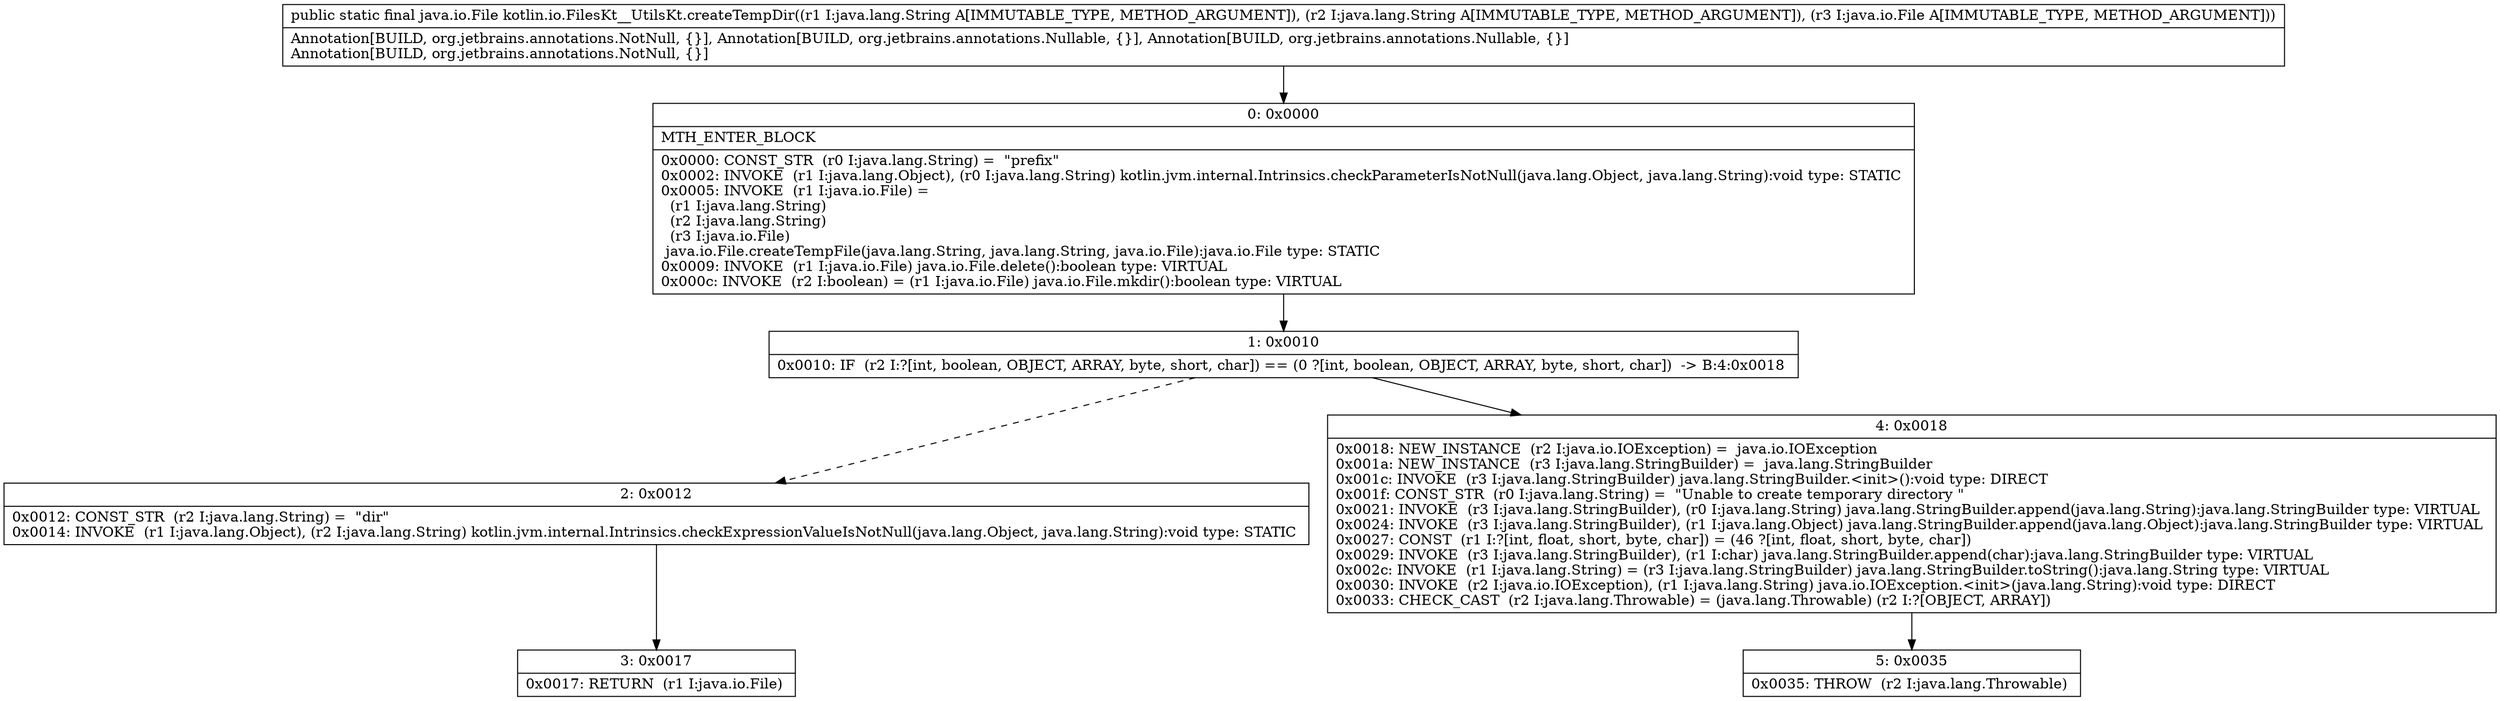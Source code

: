 digraph "CFG forkotlin.io.FilesKt__UtilsKt.createTempDir(Ljava\/lang\/String;Ljava\/lang\/String;Ljava\/io\/File;)Ljava\/io\/File;" {
Node_0 [shape=record,label="{0\:\ 0x0000|MTH_ENTER_BLOCK\l|0x0000: CONST_STR  (r0 I:java.lang.String) =  \"prefix\" \l0x0002: INVOKE  (r1 I:java.lang.Object), (r0 I:java.lang.String) kotlin.jvm.internal.Intrinsics.checkParameterIsNotNull(java.lang.Object, java.lang.String):void type: STATIC \l0x0005: INVOKE  (r1 I:java.io.File) = \l  (r1 I:java.lang.String)\l  (r2 I:java.lang.String)\l  (r3 I:java.io.File)\l java.io.File.createTempFile(java.lang.String, java.lang.String, java.io.File):java.io.File type: STATIC \l0x0009: INVOKE  (r1 I:java.io.File) java.io.File.delete():boolean type: VIRTUAL \l0x000c: INVOKE  (r2 I:boolean) = (r1 I:java.io.File) java.io.File.mkdir():boolean type: VIRTUAL \l}"];
Node_1 [shape=record,label="{1\:\ 0x0010|0x0010: IF  (r2 I:?[int, boolean, OBJECT, ARRAY, byte, short, char]) == (0 ?[int, boolean, OBJECT, ARRAY, byte, short, char])  \-\> B:4:0x0018 \l}"];
Node_2 [shape=record,label="{2\:\ 0x0012|0x0012: CONST_STR  (r2 I:java.lang.String) =  \"dir\" \l0x0014: INVOKE  (r1 I:java.lang.Object), (r2 I:java.lang.String) kotlin.jvm.internal.Intrinsics.checkExpressionValueIsNotNull(java.lang.Object, java.lang.String):void type: STATIC \l}"];
Node_3 [shape=record,label="{3\:\ 0x0017|0x0017: RETURN  (r1 I:java.io.File) \l}"];
Node_4 [shape=record,label="{4\:\ 0x0018|0x0018: NEW_INSTANCE  (r2 I:java.io.IOException) =  java.io.IOException \l0x001a: NEW_INSTANCE  (r3 I:java.lang.StringBuilder) =  java.lang.StringBuilder \l0x001c: INVOKE  (r3 I:java.lang.StringBuilder) java.lang.StringBuilder.\<init\>():void type: DIRECT \l0x001f: CONST_STR  (r0 I:java.lang.String) =  \"Unable to create temporary directory \" \l0x0021: INVOKE  (r3 I:java.lang.StringBuilder), (r0 I:java.lang.String) java.lang.StringBuilder.append(java.lang.String):java.lang.StringBuilder type: VIRTUAL \l0x0024: INVOKE  (r3 I:java.lang.StringBuilder), (r1 I:java.lang.Object) java.lang.StringBuilder.append(java.lang.Object):java.lang.StringBuilder type: VIRTUAL \l0x0027: CONST  (r1 I:?[int, float, short, byte, char]) = (46 ?[int, float, short, byte, char]) \l0x0029: INVOKE  (r3 I:java.lang.StringBuilder), (r1 I:char) java.lang.StringBuilder.append(char):java.lang.StringBuilder type: VIRTUAL \l0x002c: INVOKE  (r1 I:java.lang.String) = (r3 I:java.lang.StringBuilder) java.lang.StringBuilder.toString():java.lang.String type: VIRTUAL \l0x0030: INVOKE  (r2 I:java.io.IOException), (r1 I:java.lang.String) java.io.IOException.\<init\>(java.lang.String):void type: DIRECT \l0x0033: CHECK_CAST  (r2 I:java.lang.Throwable) = (java.lang.Throwable) (r2 I:?[OBJECT, ARRAY]) \l}"];
Node_5 [shape=record,label="{5\:\ 0x0035|0x0035: THROW  (r2 I:java.lang.Throwable) \l}"];
MethodNode[shape=record,label="{public static final java.io.File kotlin.io.FilesKt__UtilsKt.createTempDir((r1 I:java.lang.String A[IMMUTABLE_TYPE, METHOD_ARGUMENT]), (r2 I:java.lang.String A[IMMUTABLE_TYPE, METHOD_ARGUMENT]), (r3 I:java.io.File A[IMMUTABLE_TYPE, METHOD_ARGUMENT]))  | Annotation[BUILD, org.jetbrains.annotations.NotNull, \{\}], Annotation[BUILD, org.jetbrains.annotations.Nullable, \{\}], Annotation[BUILD, org.jetbrains.annotations.Nullable, \{\}]\lAnnotation[BUILD, org.jetbrains.annotations.NotNull, \{\}]\l}"];
MethodNode -> Node_0;
Node_0 -> Node_1;
Node_1 -> Node_2[style=dashed];
Node_1 -> Node_4;
Node_2 -> Node_3;
Node_4 -> Node_5;
}

